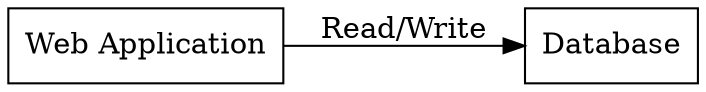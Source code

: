 digraph web_app {
  rankdir="LR";
  node [shape=rectangle];

  App [label="Web Application"];
  Database [label="Database"];

  App -> Database [label="Read/Write"];
}

